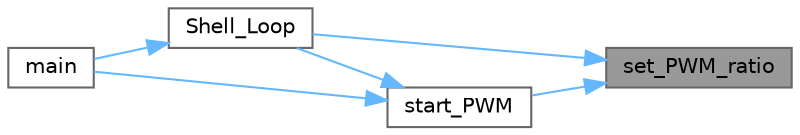 digraph "set_PWM_ratio"
{
 // LATEX_PDF_SIZE
  bgcolor="transparent";
  edge [fontname=Helvetica,fontsize=10,labelfontname=Helvetica,labelfontsize=10];
  node [fontname=Helvetica,fontsize=10,shape=box,height=0.2,width=0.4];
  rankdir="RL";
  Node1 [id="Node000001",label="set_PWM_ratio",height=0.2,width=0.4,color="gray40", fillcolor="grey60", style="filled", fontcolor="black",tooltip="Sets the PWM duty cycle ratio for TIM1 channels."];
  Node1 -> Node2 [id="edge11_Node000001_Node000002",dir="back",color="steelblue1",style="solid",tooltip=" "];
  Node2 [id="Node000002",label="Shell_Loop",height=0.2,width=0.4,color="grey40", fillcolor="white", style="filled",URL="$shell_8c.html#a9f70d5542e7f7f470ff7cd7d482caeb7",tooltip="Main loop for the shell interface."];
  Node2 -> Node3 [id="edge12_Node000002_Node000003",dir="back",color="steelblue1",style="solid",tooltip=" "];
  Node3 [id="Node000003",label="main",height=0.2,width=0.4,color="grey40", fillcolor="white", style="filled",URL="$main_8c.html#a840291bc02cba5474a4cb46a9b9566fe",tooltip="Main entry point of the application."];
  Node1 -> Node4 [id="edge13_Node000001_Node000004",dir="back",color="steelblue1",style="solid",tooltip=" "];
  Node4 [id="Node000004",label="start_PWM",height=0.2,width=0.4,color="grey40", fillcolor="white", style="filled",URL="$main_8c.html#acc0471f81d01eeb7ce92087321f5d7d7",tooltip="Starts the PWM generation."];
  Node4 -> Node3 [id="edge14_Node000004_Node000003",dir="back",color="steelblue1",style="solid",tooltip=" "];
  Node4 -> Node2 [id="edge15_Node000004_Node000002",dir="back",color="steelblue1",style="solid",tooltip=" "];
}
